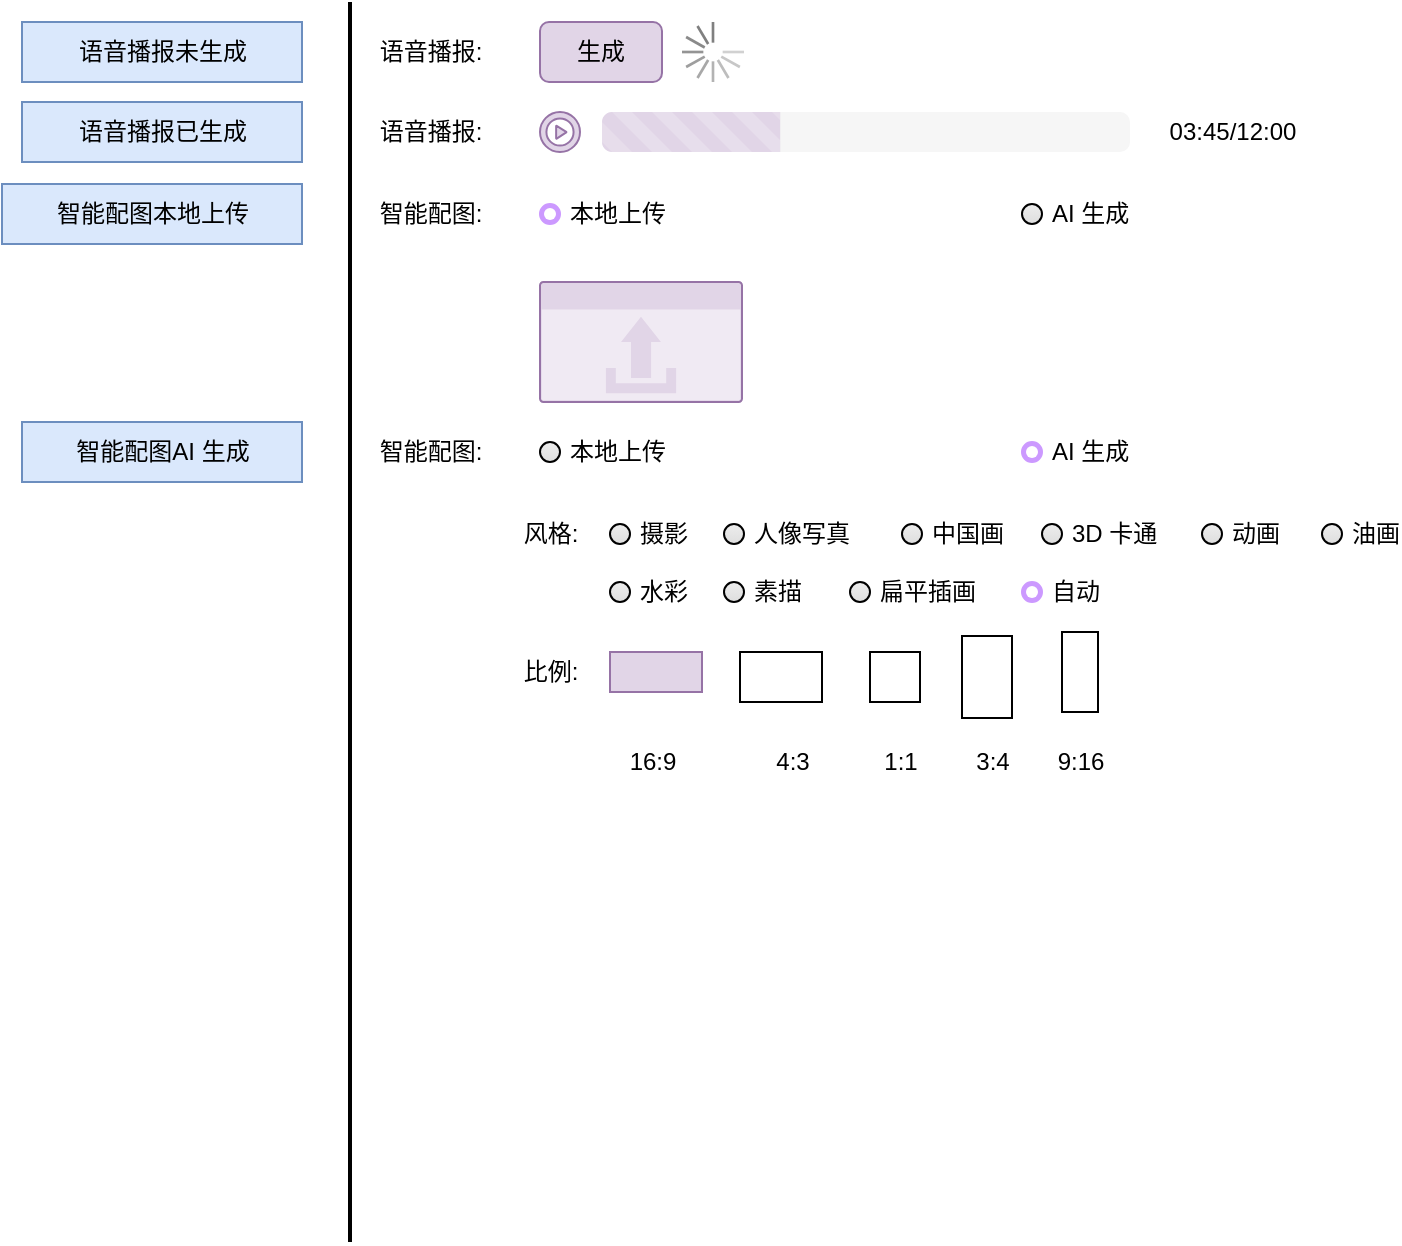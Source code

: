 <mxfile version="28.1.1">
  <diagram name="第 1 页" id="DTtT9IPpg4GQT4QcD7Bd">
    <mxGraphModel dx="1623" dy="1782" grid="1" gridSize="10" guides="1" tooltips="1" connect="1" arrows="1" fold="1" page="1" pageScale="1" pageWidth="827" pageHeight="1169" math="0" shadow="0">
      <root>
        <mxCell id="0" />
        <mxCell id="1" parent="0" />
        <mxCell id="SEgLIBY97gqthVeN694w-1" value="生成" style="rounded=1;whiteSpace=wrap;html=1;fillColor=#e1d5e7;strokeColor=#9673a6;" parent="1" vertex="1">
          <mxGeometry x="259" y="10" width="61" height="30" as="geometry" />
        </mxCell>
        <mxCell id="SEgLIBY97gqthVeN694w-3" value="语音播报:" style="text;html=1;align=center;verticalAlign=middle;resizable=0;points=[];autosize=1;strokeColor=none;fillColor=none;" parent="1" vertex="1">
          <mxGeometry x="159" y="10" width="90" height="30" as="geometry" />
        </mxCell>
        <mxCell id="SEgLIBY97gqthVeN694w-4" value="" style="line;strokeWidth=2;direction=south;html=1;" parent="1" vertex="1">
          <mxGeometry x="159" width="10" height="620" as="geometry" />
        </mxCell>
        <mxCell id="UcEApI665H0bDD94vmd7-1" value="语音播报未生成" style="text;html=1;align=center;verticalAlign=middle;resizable=0;points=[];autosize=1;strokeColor=#6c8ebf;fillColor=#dae8fc;" vertex="1" parent="1">
          <mxGeometry y="10" width="140" height="30" as="geometry" />
        </mxCell>
        <mxCell id="UcEApI665H0bDD94vmd7-2" value="语音播报已生成" style="text;html=1;align=center;verticalAlign=middle;resizable=0;points=[];autosize=1;strokeColor=#6c8ebf;fillColor=#dae8fc;" vertex="1" parent="1">
          <mxGeometry y="50" width="140" height="30" as="geometry" />
        </mxCell>
        <mxCell id="UcEApI665H0bDD94vmd7-3" value="语音播报:" style="text;html=1;align=center;verticalAlign=middle;resizable=0;points=[];autosize=1;strokeColor=none;fillColor=none;" vertex="1" parent="1">
          <mxGeometry x="159" y="50" width="90" height="30" as="geometry" />
        </mxCell>
        <mxCell id="UcEApI665H0bDD94vmd7-8" value="" style="verticalLabelPosition=bottom;shadow=0;dashed=0;align=center;html=1;verticalAlign=top;strokeWidth=1;shape=mxgraph.mockup.misc.loading_circle_2;pointerEvents=1" vertex="1" parent="1">
          <mxGeometry x="330" y="10" width="31" height="30" as="geometry" />
        </mxCell>
        <mxCell id="UcEApI665H0bDD94vmd7-11" value="智能配图:" style="text;html=1;align=center;verticalAlign=middle;resizable=0;points=[];autosize=1;strokeColor=none;fillColor=none;" vertex="1" parent="1">
          <mxGeometry x="159" y="91" width="90" height="30" as="geometry" />
        </mxCell>
        <mxCell id="UcEApI665H0bDD94vmd7-12" value="03:45/12:00" style="text;html=1;align=center;verticalAlign=middle;resizable=0;points=[];autosize=1;strokeColor=none;fillColor=none;" vertex="1" parent="1">
          <mxGeometry x="550" y="50" width="110" height="30" as="geometry" />
        </mxCell>
        <mxCell id="UcEApI665H0bDD94vmd7-13" value="" style="html=1;shadow=0;dashed=0;shape=mxgraph.bootstrap.rrect;rSize=5;strokeColor=none;fillColor=#f6f6f6;whiteSpace=wrap;" vertex="1" parent="1">
          <mxGeometry x="290" y="55" width="264" height="20" as="geometry" />
        </mxCell>
        <mxCell id="UcEApI665H0bDD94vmd7-14" value="" style="html=1;shadow=0;dashed=0;shape=mxgraph.bootstrap.leftButtonStriped;fillColor=#e1d5e7;whiteSpace=wrap;strokeColor=#9673a6;" vertex="1" parent="UcEApI665H0bDD94vmd7-13">
          <mxGeometry width="89.1" height="20" as="geometry" />
        </mxCell>
        <mxCell id="UcEApI665H0bDD94vmd7-16" value="本地上传" style="html=1;shadow=0;dashed=0;shape=mxgraph.bootstrap.radioButton2;labelPosition=right;verticalLabelPosition=middle;align=left;verticalAlign=middle;gradientColor=#DEDEDE;fillColor=#EDEDED;checked=1;spacing=5;checkedFill=#CC99FF;checkedStroke=#ffffff;" vertex="1" parent="1">
          <mxGeometry x="259" y="101" width="10" height="10" as="geometry" />
        </mxCell>
        <mxCell id="UcEApI665H0bDD94vmd7-24" value="AI 生成" style="html=1;shadow=0;dashed=0;shape=mxgraph.bootstrap.radioButton2;labelPosition=right;verticalLabelPosition=middle;align=left;verticalAlign=middle;gradientColor=#DEDEDE;fillColor=#EDEDED;checked=0;spacing=5;checkedFill=#0085FC;checkedStroke=#ffffff;" vertex="1" parent="1">
          <mxGeometry x="500" y="101" width="10" height="10" as="geometry" />
        </mxCell>
        <mxCell id="UcEApI665H0bDD94vmd7-30" value="" style="html=1;whiteSpace=wrap;strokeColor=#9673a6;fillColor=#e1d5e7;labelPosition=center;verticalLabelPosition=middle;verticalAlign=top;align=center;fontSize=12;outlineConnect=0;spacingTop=-6;sketch=0;shape=mxgraph.sitemap.upload;" vertex="1" parent="1">
          <mxGeometry x="259" y="140" width="101" height="60" as="geometry" />
        </mxCell>
        <mxCell id="UcEApI665H0bDD94vmd7-31" value="智能配图本地上传" style="text;html=1;align=center;verticalAlign=middle;resizable=0;points=[];autosize=1;strokeColor=#6c8ebf;fillColor=#dae8fc;" vertex="1" parent="1">
          <mxGeometry x="-10" y="91" width="150" height="30" as="geometry" />
        </mxCell>
        <mxCell id="UcEApI665H0bDD94vmd7-32" value="智能配图AI 生成" style="text;html=1;align=center;verticalAlign=middle;resizable=0;points=[];autosize=1;strokeColor=#6c8ebf;fillColor=#dae8fc;" vertex="1" parent="1">
          <mxGeometry y="210" width="140" height="30" as="geometry" />
        </mxCell>
        <mxCell id="UcEApI665H0bDD94vmd7-34" value="本地上传" style="html=1;shadow=0;dashed=0;shape=mxgraph.bootstrap.radioButton2;labelPosition=right;verticalLabelPosition=middle;align=left;verticalAlign=middle;gradientColor=#DEDEDE;fillColor=#EDEDED;checked=0;spacing=5;checkedFill=#CC99FF;checkedStroke=#ffffff;" vertex="1" parent="1">
          <mxGeometry x="259" y="220" width="10" height="10" as="geometry" />
        </mxCell>
        <mxCell id="UcEApI665H0bDD94vmd7-35" value="AI 生成" style="html=1;shadow=0;dashed=0;shape=mxgraph.bootstrap.radioButton2;labelPosition=right;verticalLabelPosition=middle;align=left;verticalAlign=middle;fillColor=#e1d5e7;checked=1;spacing=5;checkedFill=#CC99FF;checkedStroke=#ffffff;strokeColor=#9673a6;" vertex="1" parent="1">
          <mxGeometry x="500" y="220" width="10" height="10" as="geometry" />
        </mxCell>
        <mxCell id="UcEApI665H0bDD94vmd7-36" value="智能配图:" style="text;html=1;align=center;verticalAlign=middle;resizable=0;points=[];autosize=1;strokeColor=none;fillColor=none;" vertex="1" parent="1">
          <mxGeometry x="159" y="210" width="90" height="30" as="geometry" />
        </mxCell>
        <mxCell id="UcEApI665H0bDD94vmd7-37" value="风格:" style="text;html=1;align=center;verticalAlign=middle;resizable=0;points=[];autosize=1;strokeColor=none;fillColor=none;" vertex="1" parent="1">
          <mxGeometry x="234" y="251" width="60" height="30" as="geometry" />
        </mxCell>
        <mxCell id="UcEApI665H0bDD94vmd7-40" value="摄影" style="html=1;shadow=0;dashed=0;shape=mxgraph.bootstrap.radioButton2;labelPosition=right;verticalLabelPosition=middle;align=left;verticalAlign=middle;gradientColor=#DEDEDE;fillColor=#EDEDED;checked=0;spacing=5;checkedFill=#0085FC;checkedStroke=#ffffff;" vertex="1" parent="1">
          <mxGeometry x="294" y="261" width="10" height="10" as="geometry" />
        </mxCell>
        <mxCell id="UcEApI665H0bDD94vmd7-41" value="人像写真" style="html=1;shadow=0;dashed=0;shape=mxgraph.bootstrap.radioButton2;labelPosition=right;verticalLabelPosition=middle;align=left;verticalAlign=middle;gradientColor=#DEDEDE;fillColor=#EDEDED;checked=0;spacing=5;checkedFill=#0085FC;checkedStroke=#ffffff;" vertex="1" parent="1">
          <mxGeometry x="351" y="261" width="10" height="10" as="geometry" />
        </mxCell>
        <mxCell id="UcEApI665H0bDD94vmd7-46" value="中国画" style="html=1;shadow=0;dashed=0;shape=mxgraph.bootstrap.radioButton2;labelPosition=right;verticalLabelPosition=middle;align=left;verticalAlign=middle;gradientColor=#DEDEDE;fillColor=#EDEDED;checked=0;spacing=5;checkedFill=#0085FC;checkedStroke=#ffffff;" vertex="1" parent="1">
          <mxGeometry x="440" y="261" width="10" height="10" as="geometry" />
        </mxCell>
        <mxCell id="UcEApI665H0bDD94vmd7-47" value="3D 卡通" style="html=1;shadow=0;dashed=0;shape=mxgraph.bootstrap.radioButton2;labelPosition=right;verticalLabelPosition=middle;align=left;verticalAlign=middle;gradientColor=#DEDEDE;fillColor=#EDEDED;checked=0;spacing=5;checkedFill=#0085FC;checkedStroke=#ffffff;" vertex="1" parent="1">
          <mxGeometry x="510" y="261" width="10" height="10" as="geometry" />
        </mxCell>
        <mxCell id="UcEApI665H0bDD94vmd7-48" value="动画" style="html=1;shadow=0;dashed=0;shape=mxgraph.bootstrap.radioButton2;labelPosition=right;verticalLabelPosition=middle;align=left;verticalAlign=middle;gradientColor=#DEDEDE;fillColor=#EDEDED;checked=0;spacing=5;checkedFill=#0085FC;checkedStroke=#ffffff;" vertex="1" parent="1">
          <mxGeometry x="590" y="261" width="10" height="10" as="geometry" />
        </mxCell>
        <mxCell id="UcEApI665H0bDD94vmd7-49" value="油画" style="html=1;shadow=0;dashed=0;shape=mxgraph.bootstrap.radioButton2;labelPosition=right;verticalLabelPosition=middle;align=left;verticalAlign=middle;gradientColor=#DEDEDE;fillColor=#EDEDED;checked=0;spacing=5;checkedFill=#0085FC;checkedStroke=#ffffff;" vertex="1" parent="1">
          <mxGeometry x="650" y="261" width="10" height="10" as="geometry" />
        </mxCell>
        <mxCell id="UcEApI665H0bDD94vmd7-50" value="水彩" style="html=1;shadow=0;dashed=0;shape=mxgraph.bootstrap.radioButton2;labelPosition=right;verticalLabelPosition=middle;align=left;verticalAlign=middle;gradientColor=#DEDEDE;fillColor=#EDEDED;checked=0;spacing=5;checkedFill=#0085FC;checkedStroke=#ffffff;" vertex="1" parent="1">
          <mxGeometry x="294" y="290" width="10" height="10" as="geometry" />
        </mxCell>
        <mxCell id="UcEApI665H0bDD94vmd7-51" value="素描" style="html=1;shadow=0;dashed=0;shape=mxgraph.bootstrap.radioButton2;labelPosition=right;verticalLabelPosition=middle;align=left;verticalAlign=middle;gradientColor=#DEDEDE;fillColor=#EDEDED;checked=0;spacing=5;checkedFill=#0085FC;checkedStroke=#ffffff;" vertex="1" parent="1">
          <mxGeometry x="351" y="290" width="10" height="10" as="geometry" />
        </mxCell>
        <mxCell id="UcEApI665H0bDD94vmd7-55" value="扁平插画" style="html=1;shadow=0;dashed=0;shape=mxgraph.bootstrap.radioButton2;labelPosition=right;verticalLabelPosition=middle;align=left;verticalAlign=middle;gradientColor=#DEDEDE;fillColor=#EDEDED;checked=0;spacing=5;checkedFill=#0085FC;checkedStroke=#ffffff;" vertex="1" parent="1">
          <mxGeometry x="414" y="290" width="10" height="10" as="geometry" />
        </mxCell>
        <mxCell id="UcEApI665H0bDD94vmd7-56" value="自动" style="html=1;shadow=0;dashed=0;shape=mxgraph.bootstrap.radioButton2;labelPosition=right;verticalLabelPosition=middle;align=left;verticalAlign=middle;gradientColor=#DEDEDE;fillColor=#EDEDED;checked=1;spacing=5;checkedFill=#CC99FF;checkedStroke=#ffffff;" vertex="1" parent="1">
          <mxGeometry x="500" y="290" width="10" height="10" as="geometry" />
        </mxCell>
        <mxCell id="UcEApI665H0bDD94vmd7-57" value="比例:" style="text;html=1;align=center;verticalAlign=middle;resizable=0;points=[];autosize=1;strokeColor=none;fillColor=none;" vertex="1" parent="1">
          <mxGeometry x="234" y="320" width="60" height="30" as="geometry" />
        </mxCell>
        <mxCell id="UcEApI665H0bDD94vmd7-58" value="" style="sketch=0;html=1;aspect=fixed;strokeColor=#9673a6;shadow=0;fillColor=#e1d5e7;verticalAlign=top;labelPosition=center;verticalLabelPosition=bottom;shape=mxgraph.gcp2.play_start;" vertex="1" parent="1">
          <mxGeometry x="259" y="55" width="20" height="20" as="geometry" />
        </mxCell>
        <mxCell id="UcEApI665H0bDD94vmd7-60" value="" style="rounded=0;whiteSpace=wrap;html=1;fillColor=#e1d5e7;strokeColor=#9673a6;gradientColor=none;" vertex="1" parent="1">
          <mxGeometry x="294" y="325" width="46" height="20" as="geometry" />
        </mxCell>
        <mxCell id="UcEApI665H0bDD94vmd7-61" value="16:9" style="text;html=1;align=center;verticalAlign=middle;resizable=0;points=[];autosize=1;strokeColor=none;fillColor=none;" vertex="1" parent="1">
          <mxGeometry x="290" y="365" width="50" height="30" as="geometry" />
        </mxCell>
        <mxCell id="UcEApI665H0bDD94vmd7-62" value="" style="rounded=0;whiteSpace=wrap;html=1;" vertex="1" parent="1">
          <mxGeometry x="520" y="315" width="18" height="40" as="geometry" />
        </mxCell>
        <mxCell id="UcEApI665H0bDD94vmd7-63" value="" style="rounded=0;whiteSpace=wrap;html=1;" vertex="1" parent="1">
          <mxGeometry x="359" y="325" width="41" height="25" as="geometry" />
        </mxCell>
        <mxCell id="UcEApI665H0bDD94vmd7-64" value="4:3" style="text;html=1;align=center;verticalAlign=middle;resizable=0;points=[];autosize=1;strokeColor=none;fillColor=none;" vertex="1" parent="1">
          <mxGeometry x="360" y="365" width="50" height="30" as="geometry" />
        </mxCell>
        <mxCell id="UcEApI665H0bDD94vmd7-65" value="" style="whiteSpace=wrap;html=1;aspect=fixed;" vertex="1" parent="1">
          <mxGeometry x="424" y="325" width="25" height="25" as="geometry" />
        </mxCell>
        <mxCell id="UcEApI665H0bDD94vmd7-66" value="1:1" style="text;html=1;align=center;verticalAlign=middle;resizable=0;points=[];autosize=1;strokeColor=none;fillColor=none;" vertex="1" parent="1">
          <mxGeometry x="414" y="365" width="50" height="30" as="geometry" />
        </mxCell>
        <mxCell id="UcEApI665H0bDD94vmd7-67" value="" style="rounded=0;whiteSpace=wrap;html=1;direction=south;" vertex="1" parent="1">
          <mxGeometry x="470" y="317" width="25" height="41" as="geometry" />
        </mxCell>
        <mxCell id="UcEApI665H0bDD94vmd7-68" value="3:4" style="text;html=1;align=center;verticalAlign=middle;resizable=0;points=[];autosize=1;strokeColor=none;fillColor=none;" vertex="1" parent="1">
          <mxGeometry x="460" y="365" width="50" height="30" as="geometry" />
        </mxCell>
        <mxCell id="UcEApI665H0bDD94vmd7-69" value="9:16" style="text;html=1;align=center;verticalAlign=middle;resizable=0;points=[];autosize=1;strokeColor=none;fillColor=none;" vertex="1" parent="1">
          <mxGeometry x="504" y="365" width="50" height="30" as="geometry" />
        </mxCell>
      </root>
    </mxGraphModel>
  </diagram>
</mxfile>
